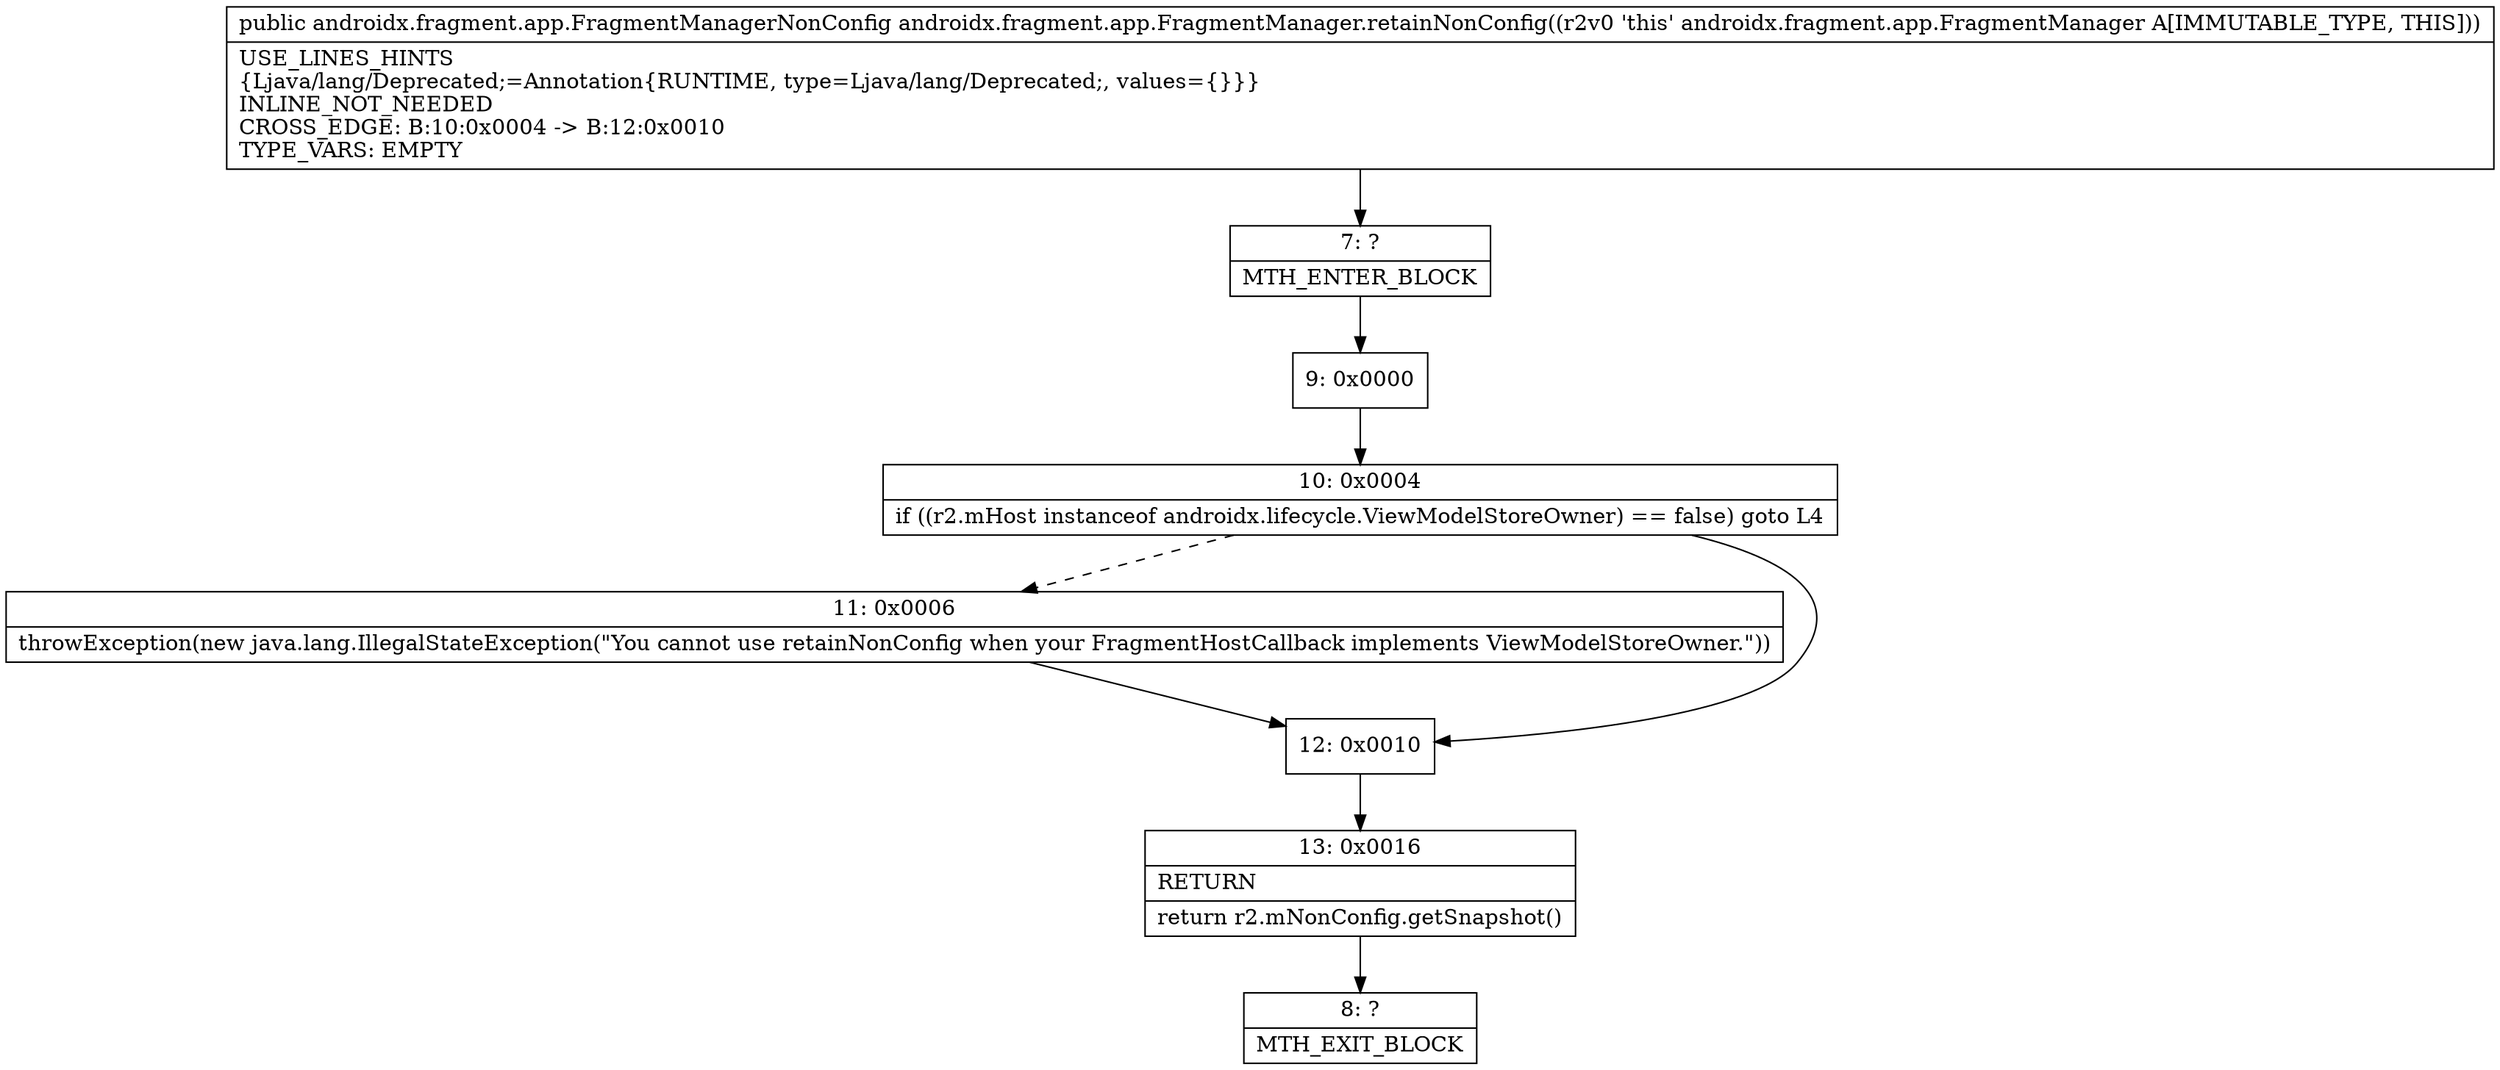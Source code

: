 digraph "CFG forandroidx.fragment.app.FragmentManager.retainNonConfig()Landroidx\/fragment\/app\/FragmentManagerNonConfig;" {
Node_7 [shape=record,label="{7\:\ ?|MTH_ENTER_BLOCK\l}"];
Node_9 [shape=record,label="{9\:\ 0x0000}"];
Node_10 [shape=record,label="{10\:\ 0x0004|if ((r2.mHost instanceof androidx.lifecycle.ViewModelStoreOwner) == false) goto L4\l}"];
Node_11 [shape=record,label="{11\:\ 0x0006|throwException(new java.lang.IllegalStateException(\"You cannot use retainNonConfig when your FragmentHostCallback implements ViewModelStoreOwner.\"))\l}"];
Node_12 [shape=record,label="{12\:\ 0x0010}"];
Node_13 [shape=record,label="{13\:\ 0x0016|RETURN\l|return r2.mNonConfig.getSnapshot()\l}"];
Node_8 [shape=record,label="{8\:\ ?|MTH_EXIT_BLOCK\l}"];
MethodNode[shape=record,label="{public androidx.fragment.app.FragmentManagerNonConfig androidx.fragment.app.FragmentManager.retainNonConfig((r2v0 'this' androidx.fragment.app.FragmentManager A[IMMUTABLE_TYPE, THIS]))  | USE_LINES_HINTS\l\{Ljava\/lang\/Deprecated;=Annotation\{RUNTIME, type=Ljava\/lang\/Deprecated;, values=\{\}\}\}\lINLINE_NOT_NEEDED\lCROSS_EDGE: B:10:0x0004 \-\> B:12:0x0010\lTYPE_VARS: EMPTY\l}"];
MethodNode -> Node_7;Node_7 -> Node_9;
Node_9 -> Node_10;
Node_10 -> Node_11[style=dashed];
Node_10 -> Node_12;
Node_11 -> Node_12;
Node_12 -> Node_13;
Node_13 -> Node_8;
}

